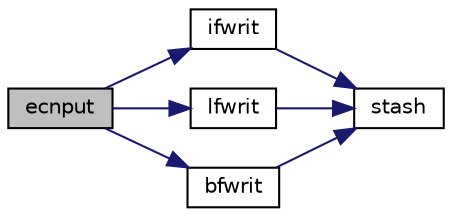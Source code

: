 digraph "ecnput"
{
  edge [fontname="Helvetica",fontsize="10",labelfontname="Helvetica",labelfontsize="10"];
  node [fontname="Helvetica",fontsize="10",shape=record];
  rankdir="LR";
  Node1 [label="ecnput",height=0.2,width=0.4,color="black", fillcolor="grey75", style="filled", fontcolor="black"];
  Node1 -> Node2 [color="midnightblue",fontsize="10",style="solid",fontname="Helvetica"];
  Node2 [label="ifwrit",height=0.2,width=0.4,color="black", fillcolor="white", style="filled",URL="$putgetsubs_8f.html#a3cd4a9559d862ea6df3c442238be9728"];
  Node2 -> Node3 [color="midnightblue",fontsize="10",style="solid",fontname="Helvetica"];
  Node3 [label="stash",height=0.2,width=0.4,color="black", fillcolor="white", style="filled",URL="$stash_8f.html#a47f96cfcf0b52c1121a42dd3e15f5f7e"];
  Node1 -> Node4 [color="midnightblue",fontsize="10",style="solid",fontname="Helvetica"];
  Node4 [label="lfwrit",height=0.2,width=0.4,color="black", fillcolor="white", style="filled",URL="$putgetsubs_8f.html#a8b435043b7af6c04d8198e1100857d34"];
  Node4 -> Node3 [color="midnightblue",fontsize="10",style="solid",fontname="Helvetica"];
  Node1 -> Node5 [color="midnightblue",fontsize="10",style="solid",fontname="Helvetica"];
  Node5 [label="bfwrit",height=0.2,width=0.4,color="black", fillcolor="white", style="filled",URL="$putgetsubs_8f.html#ac1bf78e167b5695a26783509367746f8"];
  Node5 -> Node3 [color="midnightblue",fontsize="10",style="solid",fontname="Helvetica"];
}
